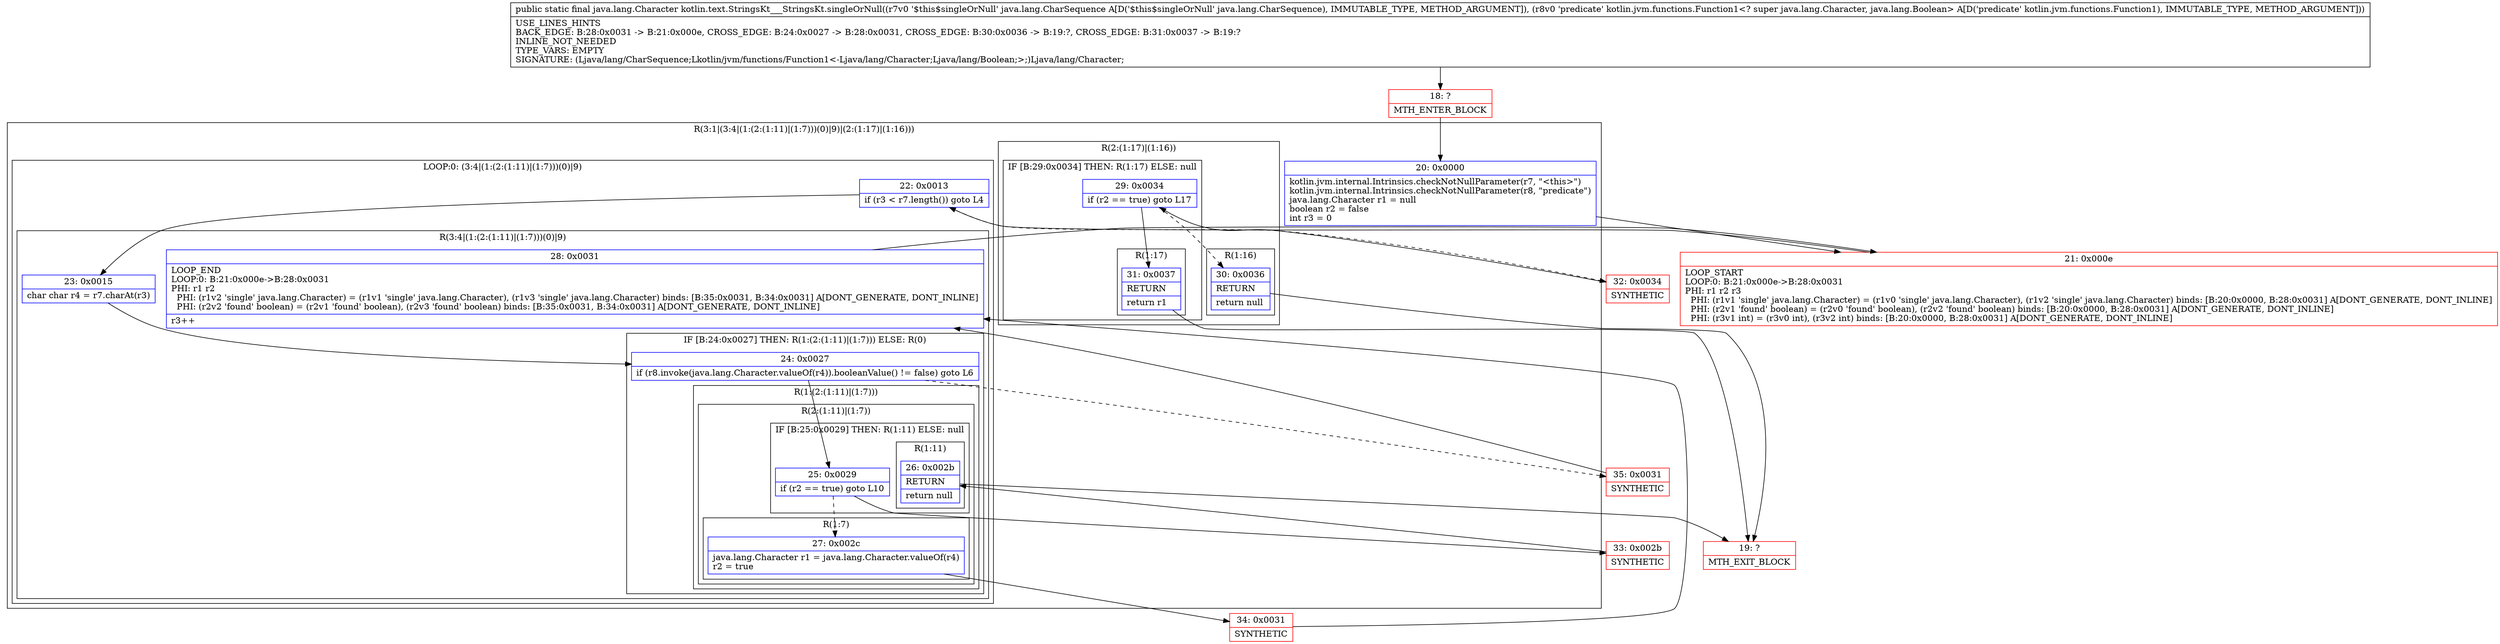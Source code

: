 digraph "CFG forkotlin.text.StringsKt___StringsKt.singleOrNull(Ljava\/lang\/CharSequence;Lkotlin\/jvm\/functions\/Function1;)Ljava\/lang\/Character;" {
subgraph cluster_Region_868776367 {
label = "R(3:1|(3:4|(1:(2:(1:11)|(1:7)))(0)|9)|(2:(1:17)|(1:16)))";
node [shape=record,color=blue];
Node_20 [shape=record,label="{20\:\ 0x0000|kotlin.jvm.internal.Intrinsics.checkNotNullParameter(r7, \"\<this\>\")\lkotlin.jvm.internal.Intrinsics.checkNotNullParameter(r8, \"predicate\")\ljava.lang.Character r1 = null\lboolean r2 = false\lint r3 = 0\l}"];
subgraph cluster_LoopRegion_328176869 {
label = "LOOP:0: (3:4|(1:(2:(1:11)|(1:7)))(0)|9)";
node [shape=record,color=blue];
Node_22 [shape=record,label="{22\:\ 0x0013|if (r3 \< r7.length()) goto L4\l}"];
subgraph cluster_Region_1276573171 {
label = "R(3:4|(1:(2:(1:11)|(1:7)))(0)|9)";
node [shape=record,color=blue];
Node_23 [shape=record,label="{23\:\ 0x0015|char char r4 = r7.charAt(r3)\l}"];
subgraph cluster_IfRegion_360733847 {
label = "IF [B:24:0x0027] THEN: R(1:(2:(1:11)|(1:7))) ELSE: R(0)";
node [shape=record,color=blue];
Node_24 [shape=record,label="{24\:\ 0x0027|if (r8.invoke(java.lang.Character.valueOf(r4)).booleanValue() != false) goto L6\l}"];
subgraph cluster_Region_1513716704 {
label = "R(1:(2:(1:11)|(1:7)))";
node [shape=record,color=blue];
subgraph cluster_Region_1486315152 {
label = "R(2:(1:11)|(1:7))";
node [shape=record,color=blue];
subgraph cluster_IfRegion_1626814233 {
label = "IF [B:25:0x0029] THEN: R(1:11) ELSE: null";
node [shape=record,color=blue];
Node_25 [shape=record,label="{25\:\ 0x0029|if (r2 == true) goto L10\l}"];
subgraph cluster_Region_385186037 {
label = "R(1:11)";
node [shape=record,color=blue];
Node_26 [shape=record,label="{26\:\ 0x002b|RETURN\l|return null\l}"];
}
}
subgraph cluster_Region_754315131 {
label = "R(1:7)";
node [shape=record,color=blue];
Node_27 [shape=record,label="{27\:\ 0x002c|java.lang.Character r1 = java.lang.Character.valueOf(r4)\lr2 = true\l}"];
}
}
}
subgraph cluster_Region_953349243 {
label = "R(0)";
node [shape=record,color=blue];
}
}
Node_28 [shape=record,label="{28\:\ 0x0031|LOOP_END\lLOOP:0: B:21:0x000e\-\>B:28:0x0031\lPHI: r1 r2 \l  PHI: (r1v2 'single' java.lang.Character) = (r1v1 'single' java.lang.Character), (r1v3 'single' java.lang.Character) binds: [B:35:0x0031, B:34:0x0031] A[DONT_GENERATE, DONT_INLINE]\l  PHI: (r2v2 'found' boolean) = (r2v1 'found' boolean), (r2v3 'found' boolean) binds: [B:35:0x0031, B:34:0x0031] A[DONT_GENERATE, DONT_INLINE]\l|r3++\l}"];
}
}
subgraph cluster_Region_698711802 {
label = "R(2:(1:17)|(1:16))";
node [shape=record,color=blue];
subgraph cluster_IfRegion_268582825 {
label = "IF [B:29:0x0034] THEN: R(1:17) ELSE: null";
node [shape=record,color=blue];
Node_29 [shape=record,label="{29\:\ 0x0034|if (r2 == true) goto L17\l}"];
subgraph cluster_Region_518530514 {
label = "R(1:17)";
node [shape=record,color=blue];
Node_31 [shape=record,label="{31\:\ 0x0037|RETURN\l|return r1\l}"];
}
}
subgraph cluster_Region_1269089920 {
label = "R(1:16)";
node [shape=record,color=blue];
Node_30 [shape=record,label="{30\:\ 0x0036|RETURN\l|return null\l}"];
}
}
}
Node_18 [shape=record,color=red,label="{18\:\ ?|MTH_ENTER_BLOCK\l}"];
Node_21 [shape=record,color=red,label="{21\:\ 0x000e|LOOP_START\lLOOP:0: B:21:0x000e\-\>B:28:0x0031\lPHI: r1 r2 r3 \l  PHI: (r1v1 'single' java.lang.Character) = (r1v0 'single' java.lang.Character), (r1v2 'single' java.lang.Character) binds: [B:20:0x0000, B:28:0x0031] A[DONT_GENERATE, DONT_INLINE]\l  PHI: (r2v1 'found' boolean) = (r2v0 'found' boolean), (r2v2 'found' boolean) binds: [B:20:0x0000, B:28:0x0031] A[DONT_GENERATE, DONT_INLINE]\l  PHI: (r3v1 int) = (r3v0 int), (r3v2 int) binds: [B:20:0x0000, B:28:0x0031] A[DONT_GENERATE, DONT_INLINE]\l}"];
Node_34 [shape=record,color=red,label="{34\:\ 0x0031|SYNTHETIC\l}"];
Node_33 [shape=record,color=red,label="{33\:\ 0x002b|SYNTHETIC\l}"];
Node_19 [shape=record,color=red,label="{19\:\ ?|MTH_EXIT_BLOCK\l}"];
Node_35 [shape=record,color=red,label="{35\:\ 0x0031|SYNTHETIC\l}"];
Node_32 [shape=record,color=red,label="{32\:\ 0x0034|SYNTHETIC\l}"];
MethodNode[shape=record,label="{public static final java.lang.Character kotlin.text.StringsKt___StringsKt.singleOrNull((r7v0 '$this$singleOrNull' java.lang.CharSequence A[D('$this$singleOrNull' java.lang.CharSequence), IMMUTABLE_TYPE, METHOD_ARGUMENT]), (r8v0 'predicate' kotlin.jvm.functions.Function1\<? super java.lang.Character, java.lang.Boolean\> A[D('predicate' kotlin.jvm.functions.Function1), IMMUTABLE_TYPE, METHOD_ARGUMENT]))  | USE_LINES_HINTS\lBACK_EDGE: B:28:0x0031 \-\> B:21:0x000e, CROSS_EDGE: B:24:0x0027 \-\> B:28:0x0031, CROSS_EDGE: B:30:0x0036 \-\> B:19:?, CROSS_EDGE: B:31:0x0037 \-\> B:19:?\lINLINE_NOT_NEEDED\lTYPE_VARS: EMPTY\lSIGNATURE: (Ljava\/lang\/CharSequence;Lkotlin\/jvm\/functions\/Function1\<\-Ljava\/lang\/Character;Ljava\/lang\/Boolean;\>;)Ljava\/lang\/Character;\l}"];
MethodNode -> Node_18;Node_20 -> Node_21;
Node_22 -> Node_23;
Node_22 -> Node_32[style=dashed];
Node_23 -> Node_24;
Node_24 -> Node_25;
Node_24 -> Node_35[style=dashed];
Node_25 -> Node_27[style=dashed];
Node_25 -> Node_33;
Node_26 -> Node_19;
Node_27 -> Node_34;
Node_28 -> Node_21;
Node_29 -> Node_30[style=dashed];
Node_29 -> Node_31;
Node_31 -> Node_19;
Node_30 -> Node_19;
Node_18 -> Node_20;
Node_21 -> Node_22;
Node_34 -> Node_28;
Node_33 -> Node_26;
Node_35 -> Node_28;
Node_32 -> Node_29;
}

